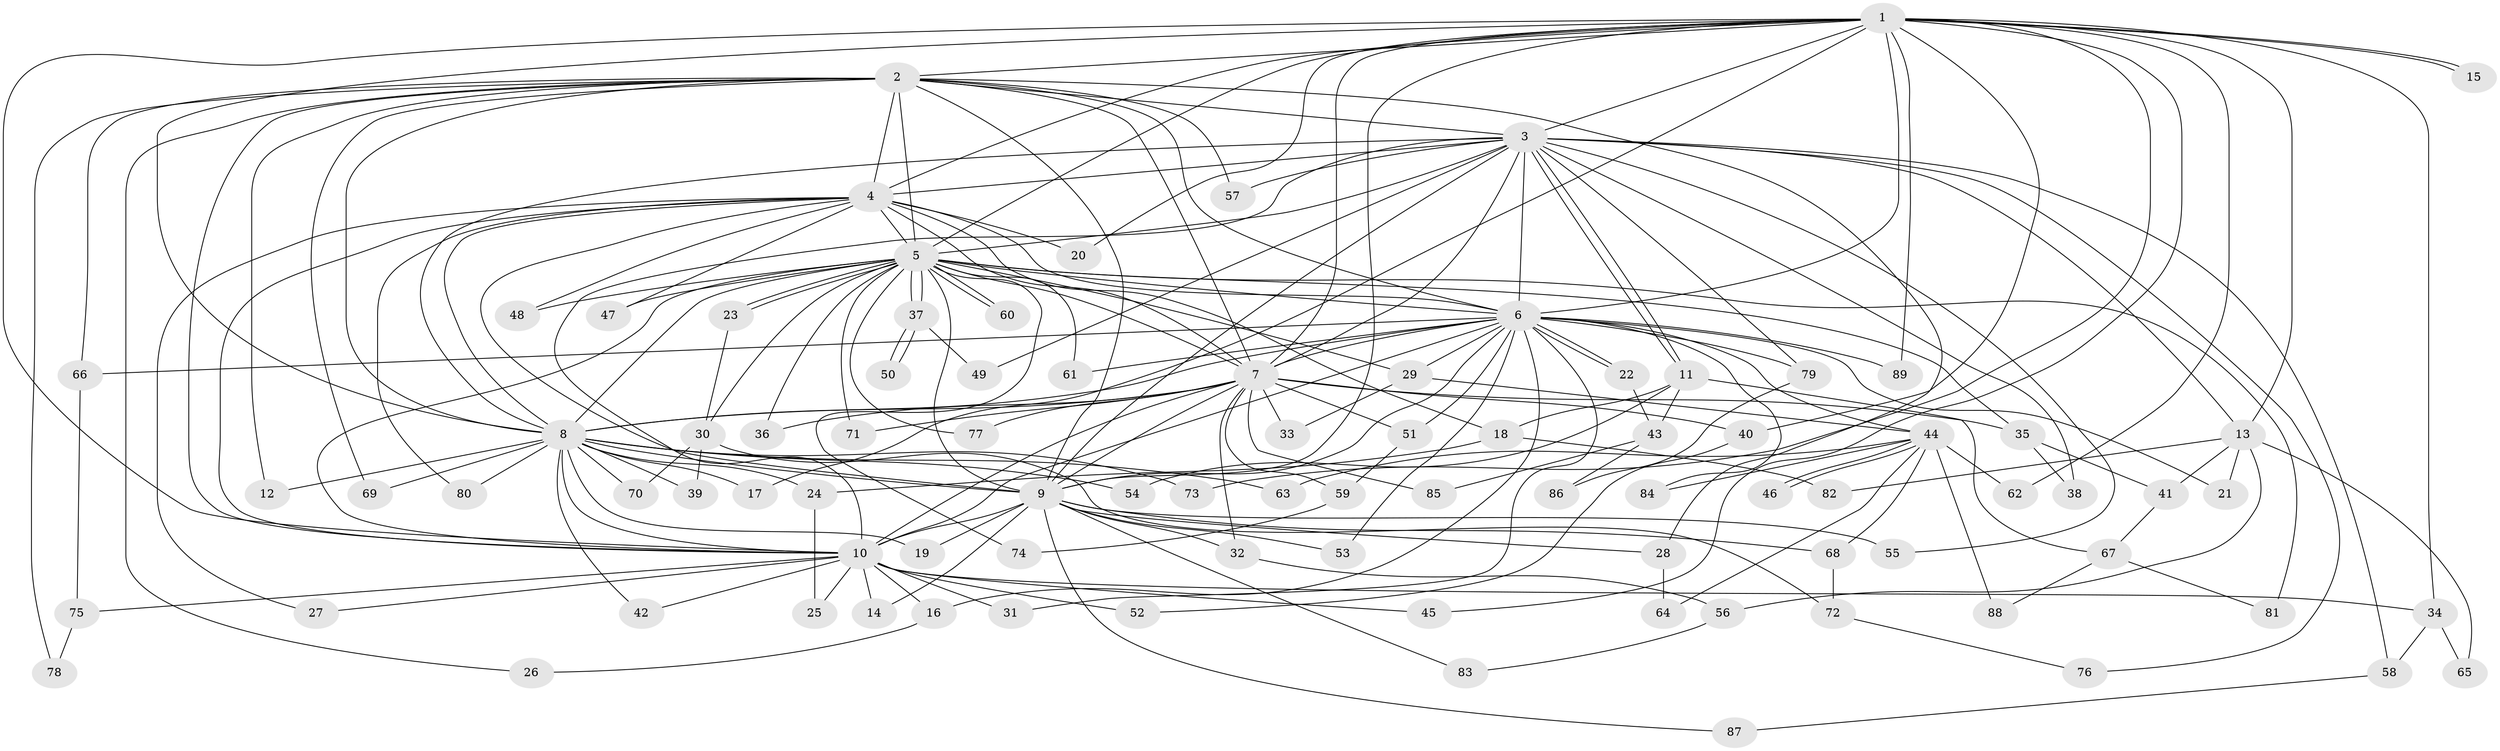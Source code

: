 // coarse degree distribution, {16: 0.06666666666666667, 7: 0.022222222222222223, 15: 0.06666666666666667, 2: 0.2222222222222222, 3: 0.24444444444444444, 5: 0.06666666666666667, 1: 0.08888888888888889, 10: 0.022222222222222223, 18: 0.022222222222222223, 4: 0.1111111111111111, 14: 0.022222222222222223, 9: 0.022222222222222223, 17: 0.022222222222222223}
// Generated by graph-tools (version 1.1) at 2025/36/03/04/25 23:36:26]
// undirected, 89 vertices, 203 edges
graph export_dot {
  node [color=gray90,style=filled];
  1;
  2;
  3;
  4;
  5;
  6;
  7;
  8;
  9;
  10;
  11;
  12;
  13;
  14;
  15;
  16;
  17;
  18;
  19;
  20;
  21;
  22;
  23;
  24;
  25;
  26;
  27;
  28;
  29;
  30;
  31;
  32;
  33;
  34;
  35;
  36;
  37;
  38;
  39;
  40;
  41;
  42;
  43;
  44;
  45;
  46;
  47;
  48;
  49;
  50;
  51;
  52;
  53;
  54;
  55;
  56;
  57;
  58;
  59;
  60;
  61;
  62;
  63;
  64;
  65;
  66;
  67;
  68;
  69;
  70;
  71;
  72;
  73;
  74;
  75;
  76;
  77;
  78;
  79;
  80;
  81;
  82;
  83;
  84;
  85;
  86;
  87;
  88;
  89;
  1 -- 2;
  1 -- 3;
  1 -- 4;
  1 -- 5;
  1 -- 6;
  1 -- 7;
  1 -- 8;
  1 -- 9;
  1 -- 10;
  1 -- 13;
  1 -- 15;
  1 -- 15;
  1 -- 17;
  1 -- 20;
  1 -- 34;
  1 -- 40;
  1 -- 45;
  1 -- 62;
  1 -- 73;
  1 -- 89;
  2 -- 3;
  2 -- 4;
  2 -- 5;
  2 -- 6;
  2 -- 7;
  2 -- 8;
  2 -- 9;
  2 -- 10;
  2 -- 12;
  2 -- 26;
  2 -- 28;
  2 -- 57;
  2 -- 66;
  2 -- 69;
  2 -- 78;
  3 -- 4;
  3 -- 5;
  3 -- 6;
  3 -- 7;
  3 -- 8;
  3 -- 9;
  3 -- 10;
  3 -- 11;
  3 -- 11;
  3 -- 13;
  3 -- 38;
  3 -- 49;
  3 -- 55;
  3 -- 57;
  3 -- 58;
  3 -- 76;
  3 -- 79;
  4 -- 5;
  4 -- 6;
  4 -- 7;
  4 -- 8;
  4 -- 9;
  4 -- 10;
  4 -- 18;
  4 -- 20;
  4 -- 27;
  4 -- 47;
  4 -- 48;
  4 -- 80;
  5 -- 6;
  5 -- 7;
  5 -- 8;
  5 -- 9;
  5 -- 10;
  5 -- 23;
  5 -- 23;
  5 -- 29;
  5 -- 30;
  5 -- 35;
  5 -- 36;
  5 -- 37;
  5 -- 37;
  5 -- 47;
  5 -- 48;
  5 -- 60;
  5 -- 60;
  5 -- 61;
  5 -- 71;
  5 -- 74;
  5 -- 77;
  5 -- 81;
  6 -- 7;
  6 -- 8;
  6 -- 9;
  6 -- 10;
  6 -- 16;
  6 -- 21;
  6 -- 22;
  6 -- 22;
  6 -- 29;
  6 -- 31;
  6 -- 44;
  6 -- 51;
  6 -- 53;
  6 -- 61;
  6 -- 66;
  6 -- 79;
  6 -- 84;
  6 -- 89;
  7 -- 8;
  7 -- 9;
  7 -- 10;
  7 -- 32;
  7 -- 33;
  7 -- 35;
  7 -- 36;
  7 -- 40;
  7 -- 51;
  7 -- 59;
  7 -- 71;
  7 -- 77;
  7 -- 85;
  8 -- 9;
  8 -- 10;
  8 -- 12;
  8 -- 17;
  8 -- 19;
  8 -- 24;
  8 -- 39;
  8 -- 42;
  8 -- 54;
  8 -- 63;
  8 -- 69;
  8 -- 70;
  8 -- 73;
  8 -- 80;
  9 -- 10;
  9 -- 14;
  9 -- 19;
  9 -- 28;
  9 -- 32;
  9 -- 53;
  9 -- 55;
  9 -- 68;
  9 -- 83;
  9 -- 87;
  10 -- 14;
  10 -- 16;
  10 -- 25;
  10 -- 27;
  10 -- 31;
  10 -- 34;
  10 -- 42;
  10 -- 45;
  10 -- 52;
  10 -- 75;
  11 -- 18;
  11 -- 43;
  11 -- 54;
  11 -- 67;
  13 -- 21;
  13 -- 41;
  13 -- 56;
  13 -- 65;
  13 -- 82;
  16 -- 26;
  18 -- 24;
  18 -- 82;
  22 -- 43;
  23 -- 30;
  24 -- 25;
  28 -- 64;
  29 -- 33;
  29 -- 44;
  30 -- 39;
  30 -- 70;
  30 -- 72;
  32 -- 56;
  34 -- 58;
  34 -- 65;
  35 -- 38;
  35 -- 41;
  37 -- 49;
  37 -- 50;
  37 -- 50;
  40 -- 52;
  41 -- 67;
  43 -- 85;
  43 -- 86;
  44 -- 46;
  44 -- 46;
  44 -- 62;
  44 -- 63;
  44 -- 64;
  44 -- 68;
  44 -- 84;
  44 -- 88;
  51 -- 59;
  56 -- 83;
  58 -- 87;
  59 -- 74;
  66 -- 75;
  67 -- 81;
  67 -- 88;
  68 -- 72;
  72 -- 76;
  75 -- 78;
  79 -- 86;
}
